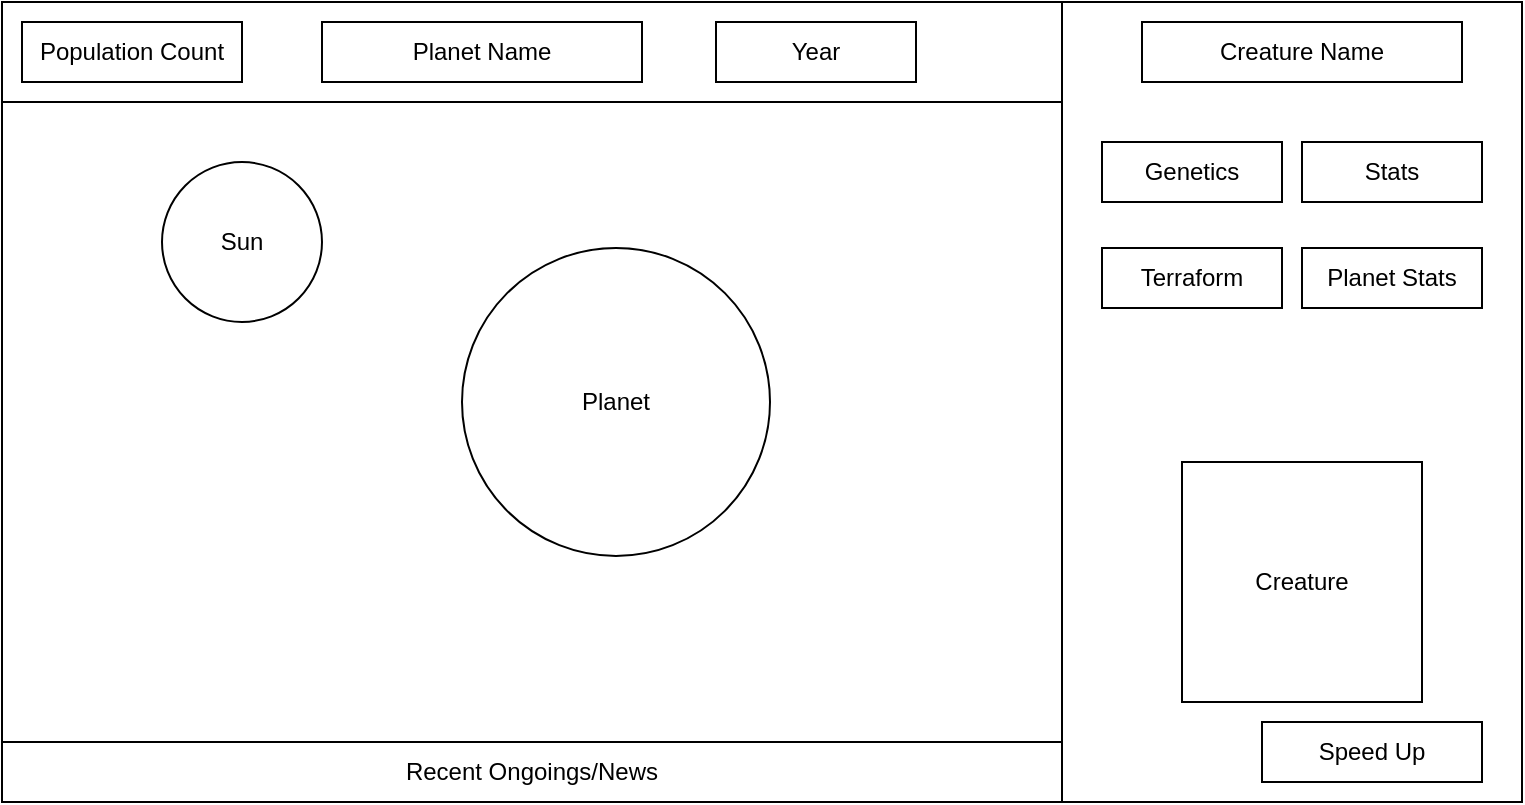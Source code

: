 <mxfile version="13.1.0" type="device"><diagram id="4_yHHiogSEBzEkq-hCZG" name="Page-1"><mxGraphModel dx="1038" dy="548" grid="1" gridSize="10" guides="1" tooltips="1" connect="1" arrows="1" fold="1" page="1" pageScale="1" pageWidth="827" pageHeight="1169" math="0" shadow="0"><root><mxCell id="0"/><mxCell id="1" parent="0"/><mxCell id="HolNVkQYDPvhNvzmWIXy-2" value="" style="rounded=0;whiteSpace=wrap;html=1;" vertex="1" parent="1"><mxGeometry x="40" y="120" width="760" height="400" as="geometry"/></mxCell><mxCell id="HolNVkQYDPvhNvzmWIXy-3" value="Planet" style="ellipse;whiteSpace=wrap;html=1;aspect=fixed;" vertex="1" parent="1"><mxGeometry x="270" y="243" width="154" height="154" as="geometry"/></mxCell><mxCell id="HolNVkQYDPvhNvzmWIXy-4" value="Sun" style="ellipse;whiteSpace=wrap;html=1;aspect=fixed;" vertex="1" parent="1"><mxGeometry x="120" y="200" width="80" height="80" as="geometry"/></mxCell><mxCell id="HolNVkQYDPvhNvzmWIXy-5" value="" style="rounded=0;whiteSpace=wrap;html=1;" vertex="1" parent="1"><mxGeometry x="40" y="120" width="760" height="50" as="geometry"/></mxCell><mxCell id="HolNVkQYDPvhNvzmWIXy-6" value="" style="rounded=0;whiteSpace=wrap;html=1;" vertex="1" parent="1"><mxGeometry x="570" y="120" width="230" height="400" as="geometry"/></mxCell><mxCell id="HolNVkQYDPvhNvzmWIXy-7" value="Planet Name" style="rounded=0;whiteSpace=wrap;html=1;" vertex="1" parent="1"><mxGeometry x="200" y="130" width="160" height="30" as="geometry"/></mxCell><mxCell id="HolNVkQYDPvhNvzmWIXy-8" value="Creature Name" style="rounded=0;whiteSpace=wrap;html=1;" vertex="1" parent="1"><mxGeometry x="610" y="130" width="160" height="30" as="geometry"/></mxCell><mxCell id="HolNVkQYDPvhNvzmWIXy-10" value="Speed Up" style="rounded=0;whiteSpace=wrap;html=1;" vertex="1" parent="1"><mxGeometry x="670" y="480" width="110" height="30" as="geometry"/></mxCell><mxCell id="HolNVkQYDPvhNvzmWIXy-11" value="Population Count" style="rounded=0;whiteSpace=wrap;html=1;" vertex="1" parent="1"><mxGeometry x="50" y="130" width="110" height="30" as="geometry"/></mxCell><mxCell id="HolNVkQYDPvhNvzmWIXy-12" value="Year" style="rounded=0;whiteSpace=wrap;html=1;" vertex="1" parent="1"><mxGeometry x="397" y="130" width="100" height="30" as="geometry"/></mxCell><mxCell id="HolNVkQYDPvhNvzmWIXy-13" value="Creature" style="whiteSpace=wrap;html=1;aspect=fixed;" vertex="1" parent="1"><mxGeometry x="630" y="350" width="120" height="120" as="geometry"/></mxCell><mxCell id="HolNVkQYDPvhNvzmWIXy-14" value="Genetics" style="rounded=0;whiteSpace=wrap;html=1;" vertex="1" parent="1"><mxGeometry x="590" y="190" width="90" height="30" as="geometry"/></mxCell><mxCell id="HolNVkQYDPvhNvzmWIXy-15" value="Stats" style="rounded=0;whiteSpace=wrap;html=1;" vertex="1" parent="1"><mxGeometry x="690" y="190" width="90" height="30" as="geometry"/></mxCell><mxCell id="HolNVkQYDPvhNvzmWIXy-16" value="Terraform" style="rounded=0;whiteSpace=wrap;html=1;" vertex="1" parent="1"><mxGeometry x="590" y="243" width="90" height="30" as="geometry"/></mxCell><mxCell id="HolNVkQYDPvhNvzmWIXy-17" value="Planet Stats" style="rounded=0;whiteSpace=wrap;html=1;" vertex="1" parent="1"><mxGeometry x="690" y="243" width="90" height="30" as="geometry"/></mxCell><mxCell id="HolNVkQYDPvhNvzmWIXy-18" value="Recent Ongoings/News" style="rounded=0;whiteSpace=wrap;html=1;" vertex="1" parent="1"><mxGeometry x="40" y="490" width="530" height="30" as="geometry"/></mxCell></root></mxGraphModel></diagram></mxfile>